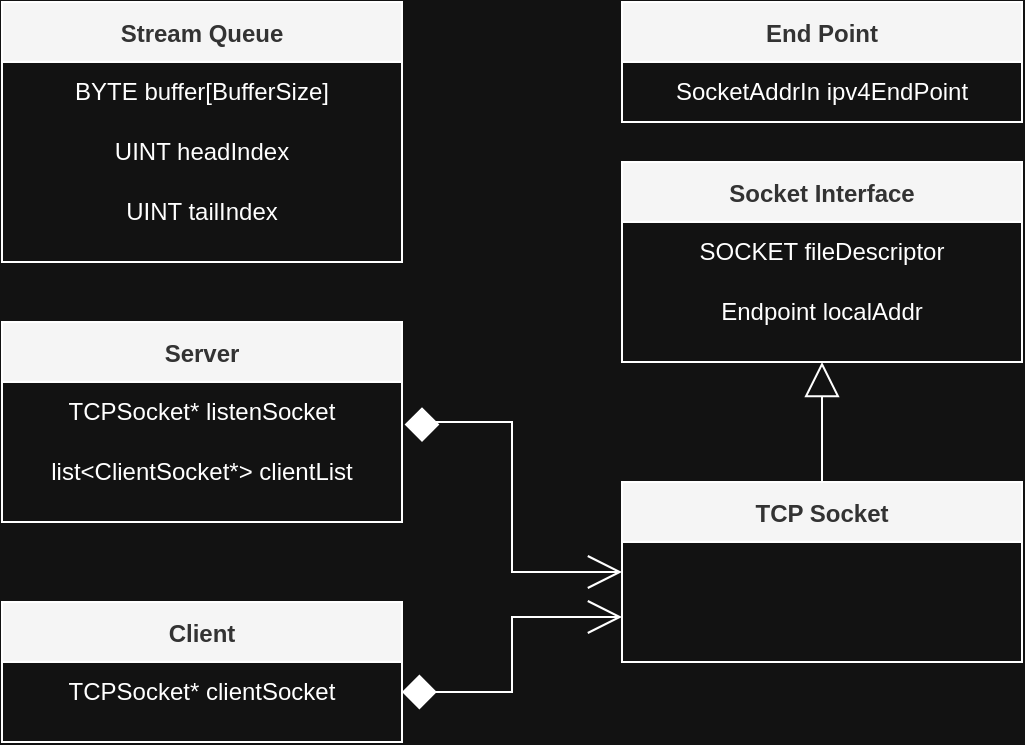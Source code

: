 <mxfile version="18.0.5" type="device"><diagram name="Page-1" id="0783ab3e-0a74-02c8-0abd-f7b4e66b4bec"><mxGraphModel dx="1422" dy="548" grid="1" gridSize="10" guides="1" tooltips="1" connect="1" arrows="1" fold="1" page="1" pageScale="1" pageWidth="850" pageHeight="1100" background="#121212" math="0" shadow="0"><root><mxCell id="0"/><mxCell id="1" parent="0"/><mxCell id="jlP1vvGORcMLmM55hvhB-1" value="Stream Queue" style="swimlane;startSize=30;fillColor=#f5f5f5;strokeColor=#FFFFFF;fontColor=#333333;labelBackgroundColor=none;" parent="1" vertex="1"><mxGeometry x="60" y="40" width="200" height="130" as="geometry"/></mxCell><mxCell id="jlP1vvGORcMLmM55hvhB-23" value="BYTE buffer[BufferSize]" style="text;html=1;strokeColor=none;fillColor=none;align=center;verticalAlign=middle;whiteSpace=wrap;rounded=0;fontColor=#FFFFFF;" parent="jlP1vvGORcMLmM55hvhB-1" vertex="1"><mxGeometry y="30" width="200" height="30" as="geometry"/></mxCell><mxCell id="jlP1vvGORcMLmM55hvhB-24" value="UINT headIndex" style="text;html=1;strokeColor=none;fillColor=none;align=center;verticalAlign=middle;whiteSpace=wrap;rounded=0;fontColor=#FFFFFF;" parent="jlP1vvGORcMLmM55hvhB-1" vertex="1"><mxGeometry y="60" width="200" height="30" as="geometry"/></mxCell><mxCell id="jlP1vvGORcMLmM55hvhB-25" value="UINT tailIndex" style="text;html=1;strokeColor=none;fillColor=none;align=center;verticalAlign=middle;whiteSpace=wrap;rounded=0;fontColor=#FFFFFF;labelBackgroundColor=none;labelBorderColor=none;" parent="jlP1vvGORcMLmM55hvhB-1" vertex="1"><mxGeometry y="90" width="200" height="30" as="geometry"/></mxCell><mxCell id="jlP1vvGORcMLmM55hvhB-27" style="edgeStyle=orthogonalEdgeStyle;rounded=0;orthogonalLoop=1;jettySize=auto;html=1;entryX=0;entryY=0.5;entryDx=0;entryDy=0;startArrow=diamond;startFill=1;endArrow=open;endFill=0;startSize=15;endSize=15;targetPerimeterSpacing=0;strokeWidth=1;labelBackgroundColor=#283618;strokeColor=#FFFFFF;fontColor=#FEFAE0;" parent="1" target="jlP1vvGORcMLmM55hvhB-3" edge="1"><mxGeometry relative="1" as="geometry"><mxPoint x="270" y="260" as="sourcePoint"/><Array as="points"><mxPoint x="270" y="250"/><mxPoint x="315" y="250"/><mxPoint x="315" y="325"/></Array></mxGeometry></mxCell><mxCell id="jlP1vvGORcMLmM55hvhB-2" value="Server" style="swimlane;startSize=30;fillColor=#f5f5f5;strokeColor=#FFFFFF;fontColor=#333333;" parent="1" vertex="1"><mxGeometry x="60" y="200" width="200" height="100" as="geometry"/></mxCell><mxCell id="jlP1vvGORcMLmM55hvhB-26" value="TCPSocket* listenSocket" style="text;html=1;strokeColor=none;fillColor=none;align=center;verticalAlign=middle;whiteSpace=wrap;rounded=0;fontColor=#FFFFFF;" parent="jlP1vvGORcMLmM55hvhB-2" vertex="1"><mxGeometry y="30" width="200" height="30" as="geometry"/></mxCell><mxCell id="jlP1vvGORcMLmM55hvhB-28" value="list&amp;lt;ClientSocket*&amp;gt; clientList" style="text;html=1;strokeColor=none;fillColor=none;align=center;verticalAlign=middle;whiteSpace=wrap;rounded=0;fontColor=#FFFFFF;" parent="jlP1vvGORcMLmM55hvhB-2" vertex="1"><mxGeometry y="60" width="200" height="30" as="geometry"/></mxCell><mxCell id="jlP1vvGORcMLmM55hvhB-13" style="edgeStyle=orthogonalEdgeStyle;rounded=0;orthogonalLoop=1;jettySize=auto;html=1;exitX=0.5;exitY=0;exitDx=0;exitDy=0;entryX=0.5;entryY=1;entryDx=0;entryDy=0;strokeWidth=1;startArrow=none;startFill=0;endArrow=block;endFill=0;targetPerimeterSpacing=0;endSize=15;labelBackgroundColor=#283618;strokeColor=#FFFFFF;fontColor=#FEFAE0;" parent="1" source="jlP1vvGORcMLmM55hvhB-3" target="jlP1vvGORcMLmM55hvhB-4" edge="1"><mxGeometry relative="1" as="geometry"/></mxCell><mxCell id="jlP1vvGORcMLmM55hvhB-3" value="TCP Socket" style="swimlane;startSize=30;fillColor=#f5f5f5;strokeColor=#FFFFFF;fontColor=#333333;" parent="1" vertex="1"><mxGeometry x="370" y="280" width="200" height="90" as="geometry"/></mxCell><mxCell id="jlP1vvGORcMLmM55hvhB-4" value="Socket Interface" style="swimlane;startSize=30;fillColor=#f5f5f5;strokeColor=#FFFFFF;fontColor=#333333;" parent="1" vertex="1"><mxGeometry x="370" y="120" width="200" height="100" as="geometry"><mxRectangle x="600" y="30" width="130" height="30" as="alternateBounds"/></mxGeometry></mxCell><mxCell id="jlP1vvGORcMLmM55hvhB-9" value="SOCKET fileDescriptor" style="text;html=1;strokeColor=none;fillColor=none;align=center;verticalAlign=middle;whiteSpace=wrap;rounded=0;fontColor=#FFFFFF;" parent="jlP1vvGORcMLmM55hvhB-4" vertex="1"><mxGeometry y="30" width="200" height="30" as="geometry"/></mxCell><mxCell id="jlP1vvGORcMLmM55hvhB-10" value="Endpoint localAddr" style="text;html=1;strokeColor=none;fillColor=none;align=center;verticalAlign=middle;whiteSpace=wrap;rounded=0;fontColor=#FFFFFF;" parent="jlP1vvGORcMLmM55hvhB-4" vertex="1"><mxGeometry y="60" width="200" height="30" as="geometry"/></mxCell><mxCell id="jlP1vvGORcMLmM55hvhB-5" value="End Point" style="swimlane;startSize=30;fillColor=#f5f5f5;strokeColor=#FFFFFF;fontColor=#333333;" parent="1" vertex="1"><mxGeometry x="370" y="40" width="200" height="60" as="geometry"><mxRectangle x="870" y="70" width="90" height="30" as="alternateBounds"/></mxGeometry></mxCell><mxCell id="jlP1vvGORcMLmM55hvhB-17" value="SocketAddrIn ipv4EndPoint" style="text;html=1;strokeColor=none;fillColor=none;align=center;verticalAlign=middle;whiteSpace=wrap;rounded=0;fontColor=#FFFFFF;" parent="jlP1vvGORcMLmM55hvhB-5" vertex="1"><mxGeometry y="30" width="200" height="30" as="geometry"/></mxCell><mxCell id="jlP1vvGORcMLmM55hvhB-32" style="edgeStyle=orthogonalEdgeStyle;rounded=0;orthogonalLoop=1;jettySize=auto;html=1;exitX=1;exitY=0.5;exitDx=0;exitDy=0;entryX=0;entryY=0.75;entryDx=0;entryDy=0;startArrow=diamond;startFill=1;endArrow=open;endFill=0;startSize=15;endSize=15;targetPerimeterSpacing=0;strokeWidth=1;labelBackgroundColor=#283618;strokeColor=#FFFFFF;fontColor=#FEFAE0;" parent="1" source="jlP1vvGORcMLmM55hvhB-30" target="jlP1vvGORcMLmM55hvhB-3" edge="1"><mxGeometry relative="1" as="geometry"/></mxCell><mxCell id="jlP1vvGORcMLmM55hvhB-29" value="Client" style="swimlane;startSize=30;fillColor=#f5f5f5;strokeColor=#FFFFFF;fontColor=#333333;" parent="1" vertex="1"><mxGeometry x="60" y="340" width="200" height="70" as="geometry"/></mxCell><mxCell id="jlP1vvGORcMLmM55hvhB-30" value="TCPSocket* clientSocket" style="text;html=1;strokeColor=none;fillColor=none;align=center;verticalAlign=middle;whiteSpace=wrap;rounded=0;fontColor=#FFFFFF;" parent="1" vertex="1"><mxGeometry x="60" y="370" width="200" height="30" as="geometry"/></mxCell></root></mxGraphModel></diagram></mxfile>